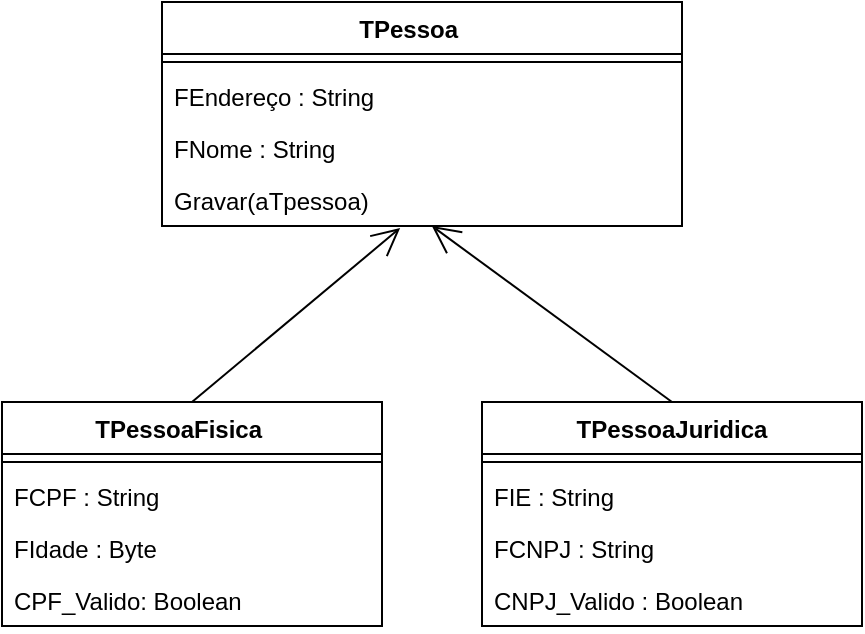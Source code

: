 <mxfile version="20.4.0" type="device"><diagram id="C5RBs43oDa-KdzZeNtuy" name="Page-1"><mxGraphModel dx="782" dy="738" grid="1" gridSize="10" guides="1" tooltips="1" connect="1" arrows="1" fold="1" page="1" pageScale="1" pageWidth="827" pageHeight="1169" math="0" shadow="0"><root><mxCell id="WIyWlLk6GJQsqaUBKTNV-0"/><mxCell id="WIyWlLk6GJQsqaUBKTNV-1" parent="WIyWlLk6GJQsqaUBKTNV-0"/><mxCell id="H4qOqq9tK3my_bd7Hkd7-0" value="TPessoa    " style="swimlane;fontStyle=1;align=center;verticalAlign=top;childLayout=stackLayout;horizontal=1;startSize=26;horizontalStack=0;resizeParent=1;resizeParentMax=0;resizeLast=0;collapsible=1;marginBottom=0;" vertex="1" parent="WIyWlLk6GJQsqaUBKTNV-1"><mxGeometry x="330" y="300" width="260" height="112" as="geometry"/></mxCell><mxCell id="H4qOqq9tK3my_bd7Hkd7-2" value="" style="line;strokeWidth=1;fillColor=none;align=left;verticalAlign=middle;spacingTop=-1;spacingLeft=3;spacingRight=3;rotatable=0;labelPosition=right;points=[];portConstraint=eastwest;strokeColor=inherit;" vertex="1" parent="H4qOqq9tK3my_bd7Hkd7-0"><mxGeometry y="26" width="260" height="8" as="geometry"/></mxCell><mxCell id="H4qOqq9tK3my_bd7Hkd7-4" value="FEndereço : String    " style="text;strokeColor=none;fillColor=none;align=left;verticalAlign=top;spacingLeft=4;spacingRight=4;overflow=hidden;rotatable=0;points=[[0,0.5],[1,0.5]];portConstraint=eastwest;" vertex="1" parent="H4qOqq9tK3my_bd7Hkd7-0"><mxGeometry y="34" width="260" height="26" as="geometry"/></mxCell><mxCell id="H4qOqq9tK3my_bd7Hkd7-1" value="FNome : String" style="text;strokeColor=none;fillColor=none;align=left;verticalAlign=top;spacingLeft=4;spacingRight=4;overflow=hidden;rotatable=0;points=[[0,0.5],[1,0.5]];portConstraint=eastwest;" vertex="1" parent="H4qOqq9tK3my_bd7Hkd7-0"><mxGeometry y="60" width="260" height="26" as="geometry"/></mxCell><mxCell id="H4qOqq9tK3my_bd7Hkd7-3" value="Gravar(aTpessoa)" style="text;strokeColor=none;fillColor=none;align=left;verticalAlign=top;spacingLeft=4;spacingRight=4;overflow=hidden;rotatable=0;points=[[0,0.5],[1,0.5]];portConstraint=eastwest;" vertex="1" parent="H4qOqq9tK3my_bd7Hkd7-0"><mxGeometry y="86" width="260" height="26" as="geometry"/></mxCell><mxCell id="H4qOqq9tK3my_bd7Hkd7-5" value="TPessoaFisica    " style="swimlane;fontStyle=1;align=center;verticalAlign=top;childLayout=stackLayout;horizontal=1;startSize=26;horizontalStack=0;resizeParent=1;resizeParentMax=0;resizeLast=0;collapsible=1;marginBottom=0;" vertex="1" parent="WIyWlLk6GJQsqaUBKTNV-1"><mxGeometry x="250" y="500" width="190" height="112" as="geometry"/></mxCell><mxCell id="H4qOqq9tK3my_bd7Hkd7-6" value="" style="line;strokeWidth=1;fillColor=none;align=left;verticalAlign=middle;spacingTop=-1;spacingLeft=3;spacingRight=3;rotatable=0;labelPosition=right;points=[];portConstraint=eastwest;strokeColor=inherit;" vertex="1" parent="H4qOqq9tK3my_bd7Hkd7-5"><mxGeometry y="26" width="190" height="8" as="geometry"/></mxCell><mxCell id="H4qOqq9tK3my_bd7Hkd7-7" value="FCPF : String    " style="text;strokeColor=none;fillColor=none;align=left;verticalAlign=top;spacingLeft=4;spacingRight=4;overflow=hidden;rotatable=0;points=[[0,0.5],[1,0.5]];portConstraint=eastwest;" vertex="1" parent="H4qOqq9tK3my_bd7Hkd7-5"><mxGeometry y="34" width="190" height="26" as="geometry"/></mxCell><mxCell id="H4qOqq9tK3my_bd7Hkd7-8" value="FIdade : Byte" style="text;strokeColor=none;fillColor=none;align=left;verticalAlign=top;spacingLeft=4;spacingRight=4;overflow=hidden;rotatable=0;points=[[0,0.5],[1,0.5]];portConstraint=eastwest;" vertex="1" parent="H4qOqq9tK3my_bd7Hkd7-5"><mxGeometry y="60" width="190" height="26" as="geometry"/></mxCell><mxCell id="H4qOqq9tK3my_bd7Hkd7-9" value="CPF_Valido: Boolean" style="text;strokeColor=none;fillColor=none;align=left;verticalAlign=top;spacingLeft=4;spacingRight=4;overflow=hidden;rotatable=0;points=[[0,0.5],[1,0.5]];portConstraint=eastwest;" vertex="1" parent="H4qOqq9tK3my_bd7Hkd7-5"><mxGeometry y="86" width="190" height="26" as="geometry"/></mxCell><mxCell id="H4qOqq9tK3my_bd7Hkd7-10" value="TPessoaJuridica" style="swimlane;fontStyle=1;align=center;verticalAlign=top;childLayout=stackLayout;horizontal=1;startSize=26;horizontalStack=0;resizeParent=1;resizeParentMax=0;resizeLast=0;collapsible=1;marginBottom=0;" vertex="1" parent="WIyWlLk6GJQsqaUBKTNV-1"><mxGeometry x="490" y="500" width="190" height="112" as="geometry"/></mxCell><mxCell id="H4qOqq9tK3my_bd7Hkd7-11" value="" style="line;strokeWidth=1;fillColor=none;align=left;verticalAlign=middle;spacingTop=-1;spacingLeft=3;spacingRight=3;rotatable=0;labelPosition=right;points=[];portConstraint=eastwest;strokeColor=inherit;" vertex="1" parent="H4qOqq9tK3my_bd7Hkd7-10"><mxGeometry y="26" width="190" height="8" as="geometry"/></mxCell><mxCell id="H4qOqq9tK3my_bd7Hkd7-15" value="FIE : String" style="text;strokeColor=none;fillColor=none;align=left;verticalAlign=top;spacingLeft=4;spacingRight=4;overflow=hidden;rotatable=0;points=[[0,0.5],[1,0.5]];portConstraint=eastwest;" vertex="1" parent="H4qOqq9tK3my_bd7Hkd7-10"><mxGeometry y="34" width="190" height="26" as="geometry"/></mxCell><mxCell id="H4qOqq9tK3my_bd7Hkd7-12" value="FCNPJ : String   " style="text;strokeColor=none;fillColor=none;align=left;verticalAlign=top;spacingLeft=4;spacingRight=4;overflow=hidden;rotatable=0;points=[[0,0.5],[1,0.5]];portConstraint=eastwest;" vertex="1" parent="H4qOqq9tK3my_bd7Hkd7-10"><mxGeometry y="60" width="190" height="26" as="geometry"/></mxCell><mxCell id="H4qOqq9tK3my_bd7Hkd7-14" value="CNPJ_Valido : Boolean" style="text;strokeColor=none;fillColor=none;align=left;verticalAlign=top;spacingLeft=4;spacingRight=4;overflow=hidden;rotatable=0;points=[[0,0.5],[1,0.5]];portConstraint=eastwest;" vertex="1" parent="H4qOqq9tK3my_bd7Hkd7-10"><mxGeometry y="86" width="190" height="26" as="geometry"/></mxCell><mxCell id="H4qOqq9tK3my_bd7Hkd7-16" value="" style="endArrow=open;endFill=1;endSize=12;html=1;rounded=0;exitX=0.5;exitY=0;exitDx=0;exitDy=0;entryX=0.458;entryY=1.038;entryDx=0;entryDy=0;entryPerimeter=0;" edge="1" parent="WIyWlLk6GJQsqaUBKTNV-1" source="H4qOqq9tK3my_bd7Hkd7-5" target="H4qOqq9tK3my_bd7Hkd7-3"><mxGeometry width="160" relative="1" as="geometry"><mxPoint x="320" y="380" as="sourcePoint"/><mxPoint x="480" y="380" as="targetPoint"/></mxGeometry></mxCell><mxCell id="H4qOqq9tK3my_bd7Hkd7-17" value="" style="endArrow=open;endFill=1;endSize=12;html=1;rounded=0;exitX=0.5;exitY=0;exitDx=0;exitDy=0;entryX=0.519;entryY=1;entryDx=0;entryDy=0;entryPerimeter=0;" edge="1" parent="WIyWlLk6GJQsqaUBKTNV-1" source="H4qOqq9tK3my_bd7Hkd7-10" target="H4qOqq9tK3my_bd7Hkd7-3"><mxGeometry width="160" relative="1" as="geometry"><mxPoint x="320" y="380" as="sourcePoint"/><mxPoint x="480" y="380" as="targetPoint"/></mxGeometry></mxCell></root></mxGraphModel></diagram></mxfile>